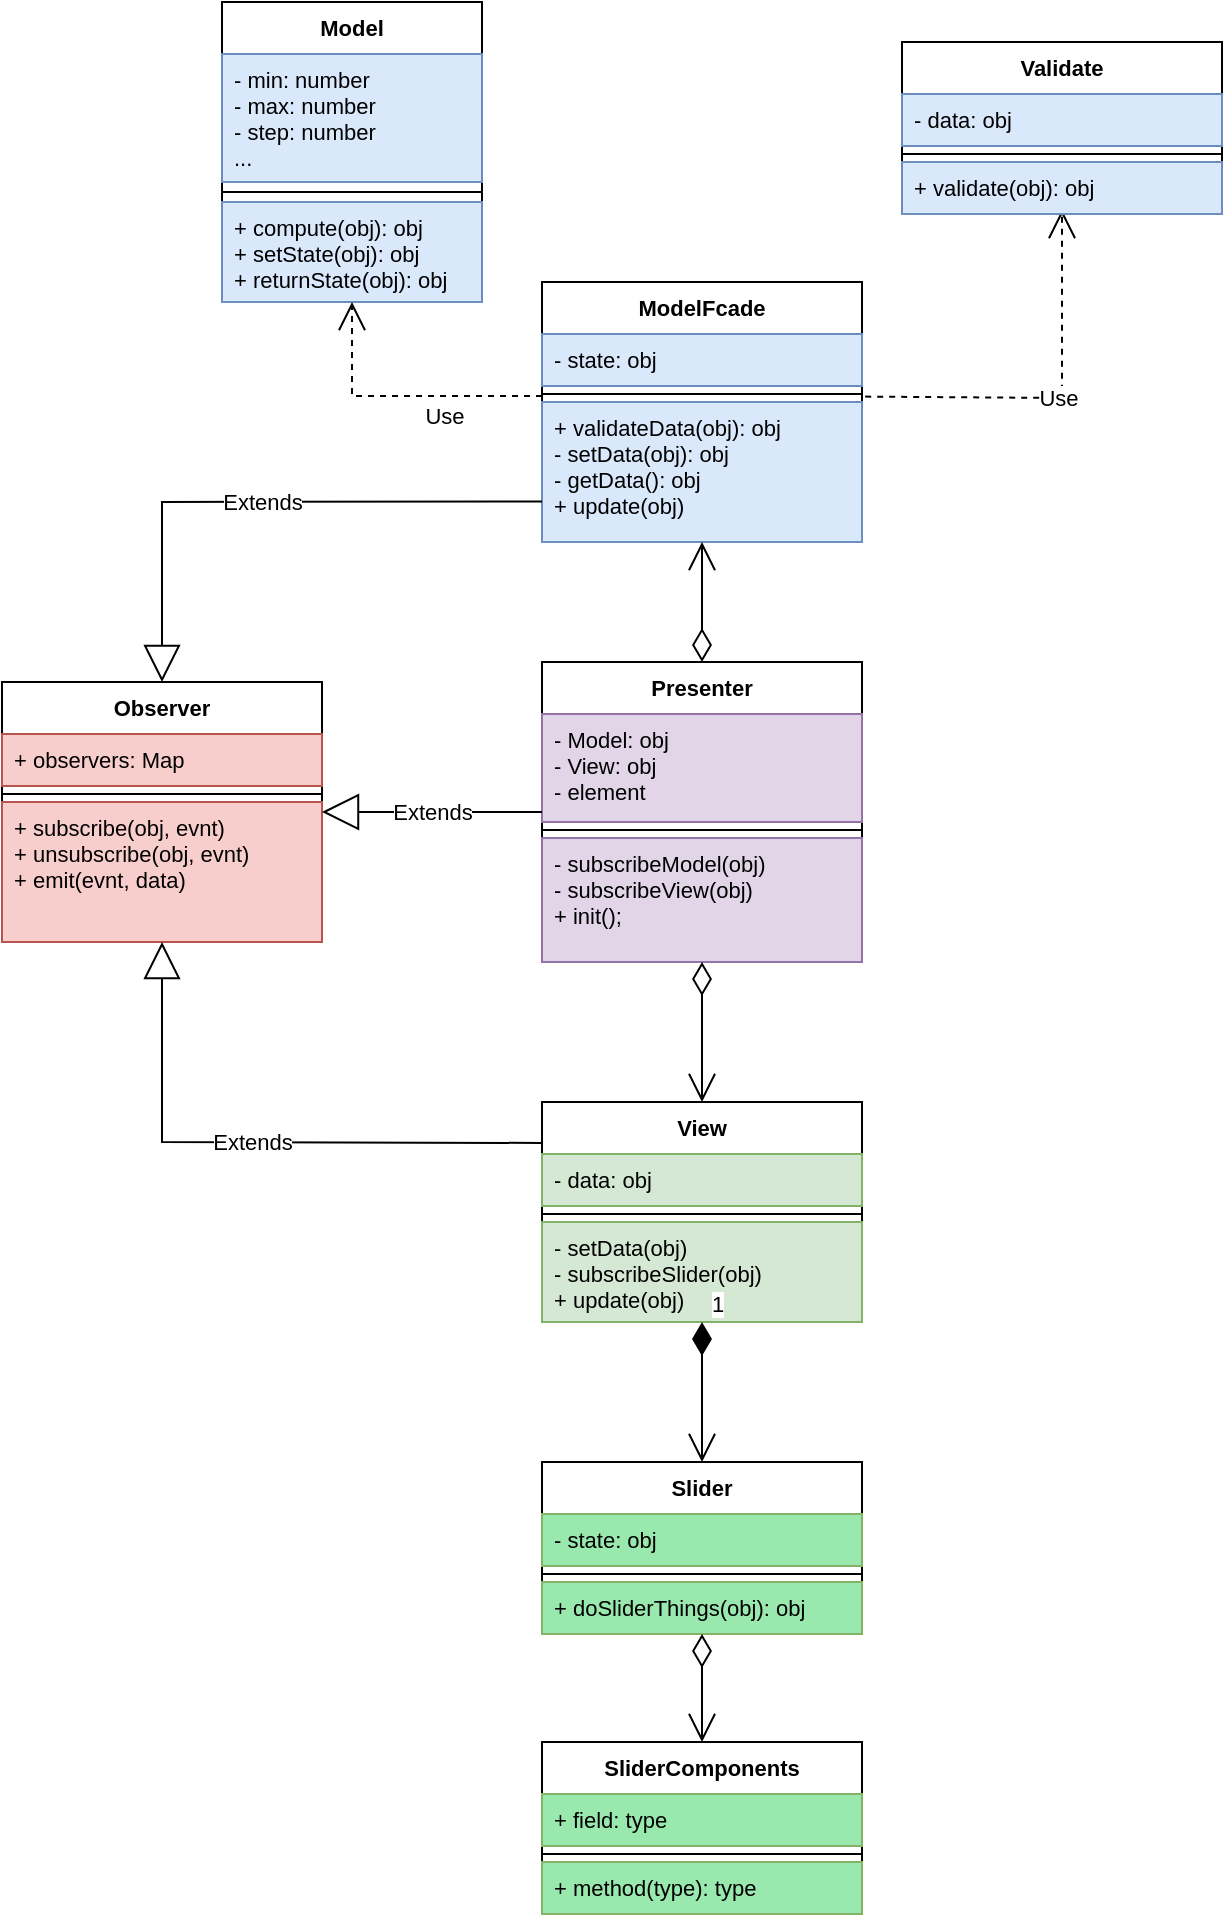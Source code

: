 <mxfile version="20.2.1" type="device"><diagram id="tH8w2fxy3P54C9DVdGdC" name="Страница 1"><mxGraphModel dx="1102" dy="614" grid="1" gridSize="10" guides="1" tooltips="1" connect="1" arrows="1" fold="1" page="1" pageScale="1" pageWidth="850" pageHeight="1100" math="0" shadow="0"><root><mxCell id="0"/><mxCell id="1" parent="0"/><mxCell id="_rLXw45WQWUKq35tRNx4-10" value="Model" style="swimlane;fontStyle=1;align=center;verticalAlign=top;childLayout=stackLayout;horizontal=1;startSize=26;horizontalStack=0;resizeParent=1;resizeParentMax=0;resizeLast=0;collapsible=1;marginBottom=0;fontSize=11;" vertex="1" parent="1"><mxGeometry x="200" y="90" width="130" height="150" as="geometry"/></mxCell><mxCell id="_rLXw45WQWUKq35tRNx4-11" value="- min: number&#10;- max: number&#10;- step: number&#10;..." style="text;strokeColor=#6c8ebf;fillColor=#dae8fc;align=left;verticalAlign=top;spacingLeft=4;spacingRight=4;overflow=hidden;rotatable=0;points=[[0,0.5],[1,0.5]];portConstraint=eastwest;fontSize=11;" vertex="1" parent="_rLXw45WQWUKq35tRNx4-10"><mxGeometry y="26" width="130" height="64" as="geometry"/></mxCell><mxCell id="_rLXw45WQWUKq35tRNx4-12" value="" style="line;strokeWidth=1;fillColor=none;align=left;verticalAlign=middle;spacingTop=-1;spacingLeft=3;spacingRight=3;rotatable=0;labelPosition=right;points=[];portConstraint=eastwest;fontSize=11;" vertex="1" parent="_rLXw45WQWUKq35tRNx4-10"><mxGeometry y="90" width="130" height="10" as="geometry"/></mxCell><mxCell id="_rLXw45WQWUKq35tRNx4-13" value="+ compute(obj): obj&#10;+ setState(obj): obj&#10;+ returnState(obj): obj" style="text;strokeColor=#6c8ebf;fillColor=#dae8fc;align=left;verticalAlign=top;spacingLeft=4;spacingRight=4;overflow=hidden;rotatable=0;points=[[0,0.5],[1,0.5]];portConstraint=eastwest;fontSize=11;" vertex="1" parent="_rLXw45WQWUKq35tRNx4-10"><mxGeometry y="100" width="130" height="50" as="geometry"/></mxCell><mxCell id="_rLXw45WQWUKq35tRNx4-15" value="ModelFcade" style="swimlane;fontStyle=1;align=center;verticalAlign=top;childLayout=stackLayout;horizontal=1;startSize=26;horizontalStack=0;resizeParent=1;resizeParentMax=0;resizeLast=0;collapsible=1;marginBottom=0;fontSize=11;" vertex="1" parent="1"><mxGeometry x="360" y="230" width="160" height="130" as="geometry"/></mxCell><mxCell id="_rLXw45WQWUKq35tRNx4-16" value="- state: obj" style="text;strokeColor=#6c8ebf;fillColor=#dae8fc;align=left;verticalAlign=top;spacingLeft=4;spacingRight=4;overflow=hidden;rotatable=0;points=[[0,0.5],[1,0.5]];portConstraint=eastwest;fontSize=11;" vertex="1" parent="_rLXw45WQWUKq35tRNx4-15"><mxGeometry y="26" width="160" height="26" as="geometry"/></mxCell><mxCell id="_rLXw45WQWUKq35tRNx4-17" value="" style="line;strokeWidth=1;fillColor=none;align=left;verticalAlign=middle;spacingTop=-1;spacingLeft=3;spacingRight=3;rotatable=0;labelPosition=right;points=[];portConstraint=eastwest;fontSize=11;" vertex="1" parent="_rLXw45WQWUKq35tRNx4-15"><mxGeometry y="52" width="160" height="8" as="geometry"/></mxCell><mxCell id="_rLXw45WQWUKq35tRNx4-18" value="+ validateData(obj): obj&#10;- setData(obj): obj&#10;- getData(): obj&#10;+ update(obj)   &#10;" style="text;strokeColor=#6c8ebf;fillColor=#dae8fc;align=left;verticalAlign=top;spacingLeft=4;spacingRight=4;overflow=hidden;rotatable=0;points=[[0,0.5],[1,0.5]];portConstraint=eastwest;fontSize=11;" vertex="1" parent="_rLXw45WQWUKq35tRNx4-15"><mxGeometry y="60" width="160" height="70" as="geometry"/></mxCell><mxCell id="_rLXw45WQWUKq35tRNx4-19" value="Use" style="endArrow=open;endSize=12;dashed=1;html=1;rounded=0;fontSize=11;" edge="1" parent="1" target="_rLXw45WQWUKq35tRNx4-10"><mxGeometry x="-0.307" y="10" width="160" relative="1" as="geometry"><mxPoint x="360" y="287.0" as="sourcePoint"/><mxPoint x="265.13" y="229.7" as="targetPoint"/><Array as="points"><mxPoint x="360" y="287"/><mxPoint x="280" y="287"/><mxPoint x="265" y="287"/></Array><mxPoint as="offset"/></mxGeometry></mxCell><mxCell id="_rLXw45WQWUKq35tRNx4-21" value="Use" style="endArrow=open;endSize=12;dashed=1;html=1;rounded=0;fontSize=11;exitX=1.01;exitY=-0.01;exitDx=0;exitDy=0;exitPerimeter=0;" edge="1" parent="1"><mxGeometry width="160" relative="1" as="geometry"><mxPoint x="521.6" y="287.3" as="sourcePoint"/><mxPoint x="620" y="194" as="targetPoint"/><Array as="points"><mxPoint x="620" y="288"/></Array></mxGeometry></mxCell><mxCell id="_rLXw45WQWUKq35tRNx4-22" value="Validate" style="swimlane;fontStyle=1;align=center;verticalAlign=top;childLayout=stackLayout;horizontal=1;startSize=26;horizontalStack=0;resizeParent=1;resizeParentMax=0;resizeLast=0;collapsible=1;marginBottom=0;fontSize=11;" vertex="1" parent="1"><mxGeometry x="540" y="110" width="160" height="86" as="geometry"/></mxCell><mxCell id="_rLXw45WQWUKq35tRNx4-23" value="- data: obj" style="text;strokeColor=#6c8ebf;fillColor=#dae8fc;align=left;verticalAlign=top;spacingLeft=4;spacingRight=4;overflow=hidden;rotatable=0;points=[[0,0.5],[1,0.5]];portConstraint=eastwest;fontSize=11;" vertex="1" parent="_rLXw45WQWUKq35tRNx4-22"><mxGeometry y="26" width="160" height="26" as="geometry"/></mxCell><mxCell id="_rLXw45WQWUKq35tRNx4-24" value="" style="line;strokeWidth=1;fillColor=none;align=left;verticalAlign=middle;spacingTop=-1;spacingLeft=3;spacingRight=3;rotatable=0;labelPosition=right;points=[];portConstraint=eastwest;fontSize=11;" vertex="1" parent="_rLXw45WQWUKq35tRNx4-22"><mxGeometry y="52" width="160" height="8" as="geometry"/></mxCell><mxCell id="_rLXw45WQWUKq35tRNx4-25" value="+ validate(obj): obj" style="text;strokeColor=#6c8ebf;fillColor=#dae8fc;align=left;verticalAlign=top;spacingLeft=4;spacingRight=4;overflow=hidden;rotatable=0;points=[[0,0.5],[1,0.5]];portConstraint=eastwest;fontSize=11;" vertex="1" parent="_rLXw45WQWUKq35tRNx4-22"><mxGeometry y="60" width="160" height="26" as="geometry"/></mxCell><mxCell id="_rLXw45WQWUKq35tRNx4-26" value="Presenter" style="swimlane;fontStyle=1;align=center;verticalAlign=top;childLayout=stackLayout;horizontal=1;startSize=26;horizontalStack=0;resizeParent=1;resizeParentMax=0;resizeLast=0;collapsible=1;marginBottom=0;fontSize=11;" vertex="1" parent="1"><mxGeometry x="360" y="420" width="160" height="150" as="geometry"/></mxCell><mxCell id="_rLXw45WQWUKq35tRNx4-27" value="- Model: obj&#10;- View: obj&#10;- element" style="text;align=left;verticalAlign=top;spacingLeft=4;spacingRight=4;overflow=hidden;rotatable=0;points=[[0,0.5],[1,0.5]];portConstraint=eastwest;fontSize=11;fillColor=#e1d5e7;strokeColor=#9673a6;" vertex="1" parent="_rLXw45WQWUKq35tRNx4-26"><mxGeometry y="26" width="160" height="54" as="geometry"/></mxCell><mxCell id="_rLXw45WQWUKq35tRNx4-28" value="" style="line;strokeWidth=1;fillColor=none;align=left;verticalAlign=middle;spacingTop=-1;spacingLeft=3;spacingRight=3;rotatable=0;labelPosition=right;points=[];portConstraint=eastwest;fontSize=11;" vertex="1" parent="_rLXw45WQWUKq35tRNx4-26"><mxGeometry y="80" width="160" height="8" as="geometry"/></mxCell><mxCell id="_rLXw45WQWUKq35tRNx4-29" value="- subscribeModel(obj)&#10;- subscribeView(obj)&#10;+ init();" style="text;strokeColor=#9673a6;fillColor=#e1d5e7;align=left;verticalAlign=top;spacingLeft=4;spacingRight=4;overflow=hidden;rotatable=0;points=[[0,0.5],[1,0.5]];portConstraint=eastwest;fontSize=11;" vertex="1" parent="_rLXw45WQWUKq35tRNx4-26"><mxGeometry y="88" width="160" height="62" as="geometry"/></mxCell><mxCell id="_rLXw45WQWUKq35tRNx4-34" value="" style="endArrow=open;html=1;endSize=12;startArrow=diamondThin;startSize=14;startFill=0;edgeStyle=orthogonalEdgeStyle;align=left;verticalAlign=bottom;rounded=0;fontSize=11;exitX=0.5;exitY=0;exitDx=0;exitDy=0;entryX=0.5;entryY=1;entryDx=0;entryDy=0;entryPerimeter=0;" edge="1" parent="1" source="_rLXw45WQWUKq35tRNx4-26" target="_rLXw45WQWUKq35tRNx4-18"><mxGeometry x="-1" y="3" relative="1" as="geometry"><mxPoint x="260" y="420" as="sourcePoint"/><mxPoint x="360" y="370" as="targetPoint"/></mxGeometry></mxCell><mxCell id="_rLXw45WQWUKq35tRNx4-36" value="" style="endArrow=open;html=1;endSize=12;startArrow=diamondThin;startSize=14;startFill=0;edgeStyle=orthogonalEdgeStyle;align=left;verticalAlign=bottom;rounded=0;fontSize=11;" edge="1" parent="1" source="_rLXw45WQWUKq35tRNx4-26" target="_rLXw45WQWUKq35tRNx4-37"><mxGeometry x="-1" y="14" relative="1" as="geometry"><mxPoint x="290" y="480" as="sourcePoint"/><mxPoint x="440" y="640" as="targetPoint"/><mxPoint x="-4" y="-10" as="offset"/></mxGeometry></mxCell><mxCell id="_rLXw45WQWUKq35tRNx4-37" value="View" style="swimlane;fontStyle=1;align=center;verticalAlign=top;childLayout=stackLayout;horizontal=1;startSize=26;horizontalStack=0;resizeParent=1;resizeParentMax=0;resizeLast=0;collapsible=1;marginBottom=0;fontSize=11;fillColor=#FFFFFF;" vertex="1" parent="1"><mxGeometry x="360" y="640" width="160" height="110" as="geometry"/></mxCell><mxCell id="_rLXw45WQWUKq35tRNx4-38" value="- data: obj" style="text;strokeColor=#82b366;fillColor=#d5e8d4;align=left;verticalAlign=top;spacingLeft=4;spacingRight=4;overflow=hidden;rotatable=0;points=[[0,0.5],[1,0.5]];portConstraint=eastwest;fontSize=11;" vertex="1" parent="_rLXw45WQWUKq35tRNx4-37"><mxGeometry y="26" width="160" height="26" as="geometry"/></mxCell><mxCell id="_rLXw45WQWUKq35tRNx4-39" value="" style="line;strokeWidth=1;fillColor=none;align=left;verticalAlign=middle;spacingTop=-1;spacingLeft=3;spacingRight=3;rotatable=0;labelPosition=right;points=[];portConstraint=eastwest;fontSize=11;" vertex="1" parent="_rLXw45WQWUKq35tRNx4-37"><mxGeometry y="52" width="160" height="8" as="geometry"/></mxCell><mxCell id="_rLXw45WQWUKq35tRNx4-40" value="- setData(obj)&#10;- subscribeSlider(obj)&#10;+ update(obj)" style="text;strokeColor=#82b366;fillColor=#d5e8d4;align=left;verticalAlign=top;spacingLeft=4;spacingRight=4;overflow=hidden;rotatable=0;points=[[0,0.5],[1,0.5]];portConstraint=eastwest;fontSize=11;" vertex="1" parent="_rLXw45WQWUKq35tRNx4-37"><mxGeometry y="60" width="160" height="50" as="geometry"/></mxCell><mxCell id="_rLXw45WQWUKq35tRNx4-41" value="1" style="endArrow=open;html=1;endSize=12;startArrow=diamondThin;startSize=14;startFill=1;edgeStyle=orthogonalEdgeStyle;align=left;verticalAlign=bottom;rounded=0;fontSize=11;" edge="1" parent="1" source="_rLXw45WQWUKq35tRNx4-37" target="_rLXw45WQWUKq35tRNx4-42"><mxGeometry x="-1" y="3" relative="1" as="geometry"><mxPoint x="330" y="680" as="sourcePoint"/><mxPoint x="440" y="820" as="targetPoint"/></mxGeometry></mxCell><mxCell id="_rLXw45WQWUKq35tRNx4-42" value="Slider" style="swimlane;fontStyle=1;align=center;verticalAlign=top;childLayout=stackLayout;horizontal=1;startSize=26;horizontalStack=0;resizeParent=1;resizeParentMax=0;resizeLast=0;collapsible=1;marginBottom=0;fontSize=11;fillColor=#FFFFFF;" vertex="1" parent="1"><mxGeometry x="360" y="820" width="160" height="86" as="geometry"/></mxCell><mxCell id="_rLXw45WQWUKq35tRNx4-43" value="- state: obj" style="text;strokeColor=#82b366;fillColor=#99E8AE;align=left;verticalAlign=top;spacingLeft=4;spacingRight=4;overflow=hidden;rotatable=0;points=[[0,0.5],[1,0.5]];portConstraint=eastwest;fontSize=11;" vertex="1" parent="_rLXw45WQWUKq35tRNx4-42"><mxGeometry y="26" width="160" height="26" as="geometry"/></mxCell><mxCell id="_rLXw45WQWUKq35tRNx4-44" value="" style="line;strokeWidth=1;fillColor=none;align=left;verticalAlign=middle;spacingTop=-1;spacingLeft=3;spacingRight=3;rotatable=0;labelPosition=right;points=[];portConstraint=eastwest;fontSize=11;" vertex="1" parent="_rLXw45WQWUKq35tRNx4-42"><mxGeometry y="52" width="160" height="8" as="geometry"/></mxCell><mxCell id="_rLXw45WQWUKq35tRNx4-45" value="+ doSliderThings(obj): obj" style="text;strokeColor=#82b366;fillColor=#99E8AE;align=left;verticalAlign=top;spacingLeft=4;spacingRight=4;overflow=hidden;rotatable=0;points=[[0,0.5],[1,0.5]];portConstraint=eastwest;fontSize=11;" vertex="1" parent="_rLXw45WQWUKq35tRNx4-42"><mxGeometry y="60" width="160" height="26" as="geometry"/></mxCell><mxCell id="_rLXw45WQWUKq35tRNx4-46" value="" style="endArrow=open;html=1;endSize=12;startArrow=diamondThin;startSize=14;startFill=0;edgeStyle=orthogonalEdgeStyle;align=left;verticalAlign=bottom;rounded=0;fontSize=11;" edge="1" parent="1" source="_rLXw45WQWUKq35tRNx4-42" target="_rLXw45WQWUKq35tRNx4-47"><mxGeometry x="-1" y="3" relative="1" as="geometry"><mxPoint x="340" y="850" as="sourcePoint"/><mxPoint x="440" y="950" as="targetPoint"/></mxGeometry></mxCell><mxCell id="_rLXw45WQWUKq35tRNx4-47" value="SliderComponents" style="swimlane;fontStyle=1;align=center;verticalAlign=top;childLayout=stackLayout;horizontal=1;startSize=26;horizontalStack=0;resizeParent=1;resizeParentMax=0;resizeLast=0;collapsible=1;marginBottom=0;fontSize=11;fillColor=#FFFFFF;" vertex="1" parent="1"><mxGeometry x="360" y="960" width="160" height="86" as="geometry"/></mxCell><mxCell id="_rLXw45WQWUKq35tRNx4-48" value="+ field: type" style="text;strokeColor=#82b366;fillColor=#99E8AE;align=left;verticalAlign=top;spacingLeft=4;spacingRight=4;overflow=hidden;rotatable=0;points=[[0,0.5],[1,0.5]];portConstraint=eastwest;fontSize=11;" vertex="1" parent="_rLXw45WQWUKq35tRNx4-47"><mxGeometry y="26" width="160" height="26" as="geometry"/></mxCell><mxCell id="_rLXw45WQWUKq35tRNx4-49" value="" style="line;strokeWidth=1;fillColor=none;align=left;verticalAlign=middle;spacingTop=-1;spacingLeft=3;spacingRight=3;rotatable=0;labelPosition=right;points=[];portConstraint=eastwest;fontSize=11;" vertex="1" parent="_rLXw45WQWUKq35tRNx4-47"><mxGeometry y="52" width="160" height="8" as="geometry"/></mxCell><mxCell id="_rLXw45WQWUKq35tRNx4-50" value="+ method(type): type" style="text;strokeColor=#82b366;fillColor=#99E8AE;align=left;verticalAlign=top;spacingLeft=4;spacingRight=4;overflow=hidden;rotatable=0;points=[[0,0.5],[1,0.5]];portConstraint=eastwest;fontSize=11;" vertex="1" parent="_rLXw45WQWUKq35tRNx4-47"><mxGeometry y="60" width="160" height="26" as="geometry"/></mxCell><mxCell id="_rLXw45WQWUKq35tRNx4-51" value="Observer" style="swimlane;fontStyle=1;align=center;verticalAlign=top;childLayout=stackLayout;horizontal=1;startSize=26;horizontalStack=0;resizeParent=1;resizeParentMax=0;resizeLast=0;collapsible=1;marginBottom=0;fontSize=11;fillColor=#FFFFFF;" vertex="1" parent="1"><mxGeometry x="90" y="430" width="160" height="130" as="geometry"/></mxCell><mxCell id="_rLXw45WQWUKq35tRNx4-52" value="+ observers: Map" style="text;strokeColor=#b85450;fillColor=#f8cecc;align=left;verticalAlign=top;spacingLeft=4;spacingRight=4;overflow=hidden;rotatable=0;points=[[0,0.5],[1,0.5]];portConstraint=eastwest;fontSize=11;" vertex="1" parent="_rLXw45WQWUKq35tRNx4-51"><mxGeometry y="26" width="160" height="26" as="geometry"/></mxCell><mxCell id="_rLXw45WQWUKq35tRNx4-53" value="" style="line;strokeWidth=1;fillColor=none;align=left;verticalAlign=middle;spacingTop=-1;spacingLeft=3;spacingRight=3;rotatable=0;labelPosition=right;points=[];portConstraint=eastwest;fontSize=11;" vertex="1" parent="_rLXw45WQWUKq35tRNx4-51"><mxGeometry y="52" width="160" height="8" as="geometry"/></mxCell><mxCell id="_rLXw45WQWUKq35tRNx4-54" value="+ subscribe(obj, evnt)&#10;+ unsubscribe(obj, evnt)&#10;+ emit(evnt, data)" style="text;strokeColor=#b85450;fillColor=#f8cecc;align=left;verticalAlign=top;spacingLeft=4;spacingRight=4;overflow=hidden;rotatable=0;points=[[0,0.5],[1,0.5]];portConstraint=eastwest;fontSize=11;" vertex="1" parent="_rLXw45WQWUKq35tRNx4-51"><mxGeometry y="60" width="160" height="70" as="geometry"/></mxCell><mxCell id="_rLXw45WQWUKq35tRNx4-55" value="Extends" style="endArrow=block;endSize=16;endFill=0;html=1;rounded=0;fontSize=11;" edge="1" parent="1" source="_rLXw45WQWUKq35tRNx4-26" target="_rLXw45WQWUKq35tRNx4-51"><mxGeometry width="160" relative="1" as="geometry"><mxPoint x="230" y="510" as="sourcePoint"/><mxPoint x="390" y="510" as="targetPoint"/></mxGeometry></mxCell><mxCell id="_rLXw45WQWUKq35tRNx4-56" value="Extends" style="endArrow=block;endSize=16;endFill=0;html=1;rounded=0;fontSize=11;" edge="1" parent="1" target="_rLXw45WQWUKq35tRNx4-51"><mxGeometry width="160" relative="1" as="geometry"><mxPoint x="360" y="339.694" as="sourcePoint"/><mxPoint x="170" y="434" as="targetPoint"/><Array as="points"><mxPoint x="170" y="340"/></Array></mxGeometry></mxCell><mxCell id="_rLXw45WQWUKq35tRNx4-58" value="Extends" style="endArrow=block;endSize=16;endFill=0;html=1;rounded=0;fontSize=11;" edge="1" parent="1" target="_rLXw45WQWUKq35tRNx4-51"><mxGeometry width="160" relative="1" as="geometry"><mxPoint x="360" y="660.481" as="sourcePoint"/><mxPoint x="170" y="524" as="targetPoint"/><Array as="points"><mxPoint x="170" y="660"/></Array></mxGeometry></mxCell></root></mxGraphModel></diagram></mxfile>